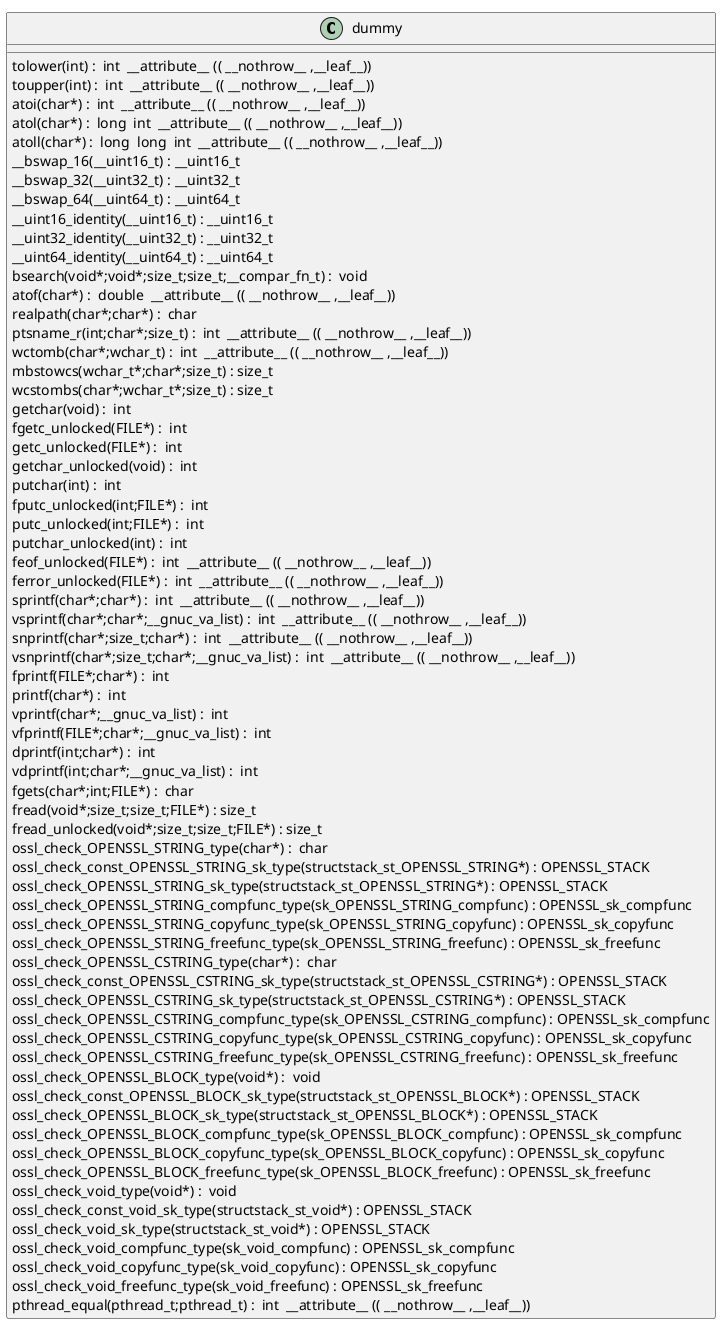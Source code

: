 @startuml
!pragma layout smetana
class dummy {
tolower(int) :  int  __attribute__ (( __nothrow__ ,__leaf__)) [[[./../../.././qc/apps/lib/http_server.c.html#244]]]
toupper(int) :  int  __attribute__ (( __nothrow__ ,__leaf__)) [[[./../../.././qc/apps/lib/http_server.c.html#250]]]
atoi(char*) :  int  __attribute__ (( __nothrow__ ,__leaf__)) [[[./../../.././qc/apps/lib/http_server.c.html#640]]]
atol(char*) :  long  int  __attribute__ (( __nothrow__ ,__leaf__)) [[[./../../.././qc/apps/lib/http_server.c.html#645]]]
atoll(char*) :  long  long  int  __attribute__ (( __nothrow__ ,__leaf__)) [[[./../../.././qc/apps/lib/http_server.c.html#652]]]
__bswap_16(__uint16_t) : __uint16_t [[[./../../.././qc/apps/lib/http_server.c.html#808]]]
__bswap_32(__uint32_t) : __uint32_t [[[./../../.././qc/apps/lib/http_server.c.html#823]]]
__bswap_64(__uint64_t) : __uint64_t [[[./../../.././qc/apps/lib/http_server.c.html#833]]]
__uint16_identity(__uint16_t) : __uint16_t [[[./../../.././qc/apps/lib/http_server.c.html#845]]]
__uint32_identity(__uint32_t) : __uint32_t [[[./../../.././qc/apps/lib/http_server.c.html#851]]]
__uint64_identity(__uint64_t) : __uint64_t [[[./../../.././qc/apps/lib/http_server.c.html#857]]]
bsearch(void*;void*;size_t;size_t;__compar_fn_t) :  void  [[[./../../.././qc/apps/lib/http_server.c.html#1525]]]
atof(char*) :  double  __attribute__ (( __nothrow__ ,__leaf__)) [[[./../../.././qc/apps/lib/http_server.c.html#21980]]]
realpath(char*;char*) :  char  [[[./../../.././qc/apps/lib/http_server.c.html#21980]]]
ptsname_r(int;char*;size_t) :  int  __attribute__ (( __nothrow__ ,__leaf__)) [[[./../../.././qc/apps/lib/http_server.c.html#1]]]
wctomb(char*;wchar_t) :  int  __attribute__ (( __nothrow__ ,__leaf__)) [[[./../../.././qc/apps/lib/http_server.c.html#1]]]
mbstowcs(wchar_t*;char*;size_t) : size_t [[[./../../.././qc/apps/lib/http_server.c.html#1]]]
wcstombs(char*;wchar_t*;size_t) : size_t [[[./../../.././qc/apps/lib/http_server.c.html#1]]]
getchar(void) :  int  [[[./../../.././qc/apps/lib/http_server.c.html#1]]]
fgetc_unlocked(FILE*) :  int  [[[./../../.././qc/apps/lib/http_server.c.html#1]]]
getc_unlocked(FILE*) :  int  [[[./../../.././qc/apps/lib/http_server.c.html#1]]]
getchar_unlocked(void) :  int  [[[./../../.././qc/apps/lib/http_server.c.html#1]]]
putchar(int) :  int  [[[./../../.././qc/apps/lib/http_server.c.html#1]]]
fputc_unlocked(int;FILE*) :  int  [[[./../../.././qc/apps/lib/http_server.c.html#1]]]
putc_unlocked(int;FILE*) :  int  [[[./../../.././qc/apps/lib/http_server.c.html#1]]]
putchar_unlocked(int) :  int  [[[./../../.././qc/apps/lib/http_server.c.html#1]]]
feof_unlocked(FILE*) :  int  __attribute__ (( __nothrow__ ,__leaf__)) [[[./../../.././qc/apps/lib/http_server.c.html#1]]]
ferror_unlocked(FILE*) :  int  __attribute__ (( __nothrow__ ,__leaf__)) [[[./../../.././qc/apps/lib/http_server.c.html#1]]]
sprintf(char*;char*) :  int  __attribute__ (( __nothrow__ ,__leaf__)) [[[./../../.././qc/apps/lib/http_server.c.html#1]]]
vsprintf(char*;char*;__gnuc_va_list) :  int  __attribute__ (( __nothrow__ ,__leaf__)) [[[./../../.././qc/apps/lib/http_server.c.html#1]]]
snprintf(char*;size_t;char*) :  int  __attribute__ (( __nothrow__ ,__leaf__)) [[[./../../.././qc/apps/lib/http_server.c.html#1]]]
vsnprintf(char*;size_t;char*;__gnuc_va_list) :  int  __attribute__ (( __nothrow__ ,__leaf__)) [[[./../../.././qc/apps/lib/http_server.c.html#1]]]
fprintf(FILE*;char*) :  int  [[[./../../.././qc/apps/lib/http_server.c.html#1]]]
printf(char*) :  int  [[[./../../.././qc/apps/lib/http_server.c.html#1]]]
vprintf(char*;__gnuc_va_list) :  int  [[[./../../.././qc/apps/lib/http_server.c.html#1]]]
vfprintf(FILE*;char*;__gnuc_va_list) :  int  [[[./../../.././qc/apps/lib/http_server.c.html#1]]]
dprintf(int;char*) :  int  [[[./../../.././qc/apps/lib/http_server.c.html#1]]]
vdprintf(int;char*;__gnuc_va_list) :  int  [[[./../../.././qc/apps/lib/http_server.c.html#1]]]
fgets(char*;int;FILE*) :  char  [[[./../../.././qc/apps/lib/http_server.c.html#1]]]
fread(void*;size_t;size_t;FILE*) : size_t [[[./../../.././qc/apps/lib/http_server.c.html#1]]]
fread_unlocked(void*;size_t;size_t;FILE*) : size_t [[[./../../.././qc/apps/lib/http_server.c.html#1]]]
ossl_check_OPENSSL_STRING_type(char*) :  char  [[[./../../.././qc/apps/lib/http_server.c.html#1]]]
ossl_check_const_OPENSSL_STRING_sk_type(structstack_st_OPENSSL_STRING*) : OPENSSL_STACK [[[./../../.././qc/apps/lib/http_server.c.html#1]]]
ossl_check_OPENSSL_STRING_sk_type(structstack_st_OPENSSL_STRING*) : OPENSSL_STACK [[[./../../.././qc/apps/lib/http_server.c.html#1]]]
ossl_check_OPENSSL_STRING_compfunc_type(sk_OPENSSL_STRING_compfunc) : OPENSSL_sk_compfunc [[[./../../.././qc/apps/lib/http_server.c.html#1]]]
ossl_check_OPENSSL_STRING_copyfunc_type(sk_OPENSSL_STRING_copyfunc) : OPENSSL_sk_copyfunc [[[./../../.././qc/apps/lib/http_server.c.html#1]]]
ossl_check_OPENSSL_STRING_freefunc_type(sk_OPENSSL_STRING_freefunc) : OPENSSL_sk_freefunc [[[./../../.././qc/apps/lib/http_server.c.html#1]]]
ossl_check_OPENSSL_CSTRING_type(char*) :  char  [[[./../../.././qc/apps/lib/http_server.c.html#1]]]
ossl_check_const_OPENSSL_CSTRING_sk_type(structstack_st_OPENSSL_CSTRING*) : OPENSSL_STACK [[[./../../.././qc/apps/lib/http_server.c.html#1]]]
ossl_check_OPENSSL_CSTRING_sk_type(structstack_st_OPENSSL_CSTRING*) : OPENSSL_STACK [[[./../../.././qc/apps/lib/http_server.c.html#1]]]
ossl_check_OPENSSL_CSTRING_compfunc_type(sk_OPENSSL_CSTRING_compfunc) : OPENSSL_sk_compfunc [[[./../../.././qc/apps/lib/http_server.c.html#1]]]
ossl_check_OPENSSL_CSTRING_copyfunc_type(sk_OPENSSL_CSTRING_copyfunc) : OPENSSL_sk_copyfunc [[[./../../.././qc/apps/lib/http_server.c.html#1]]]
ossl_check_OPENSSL_CSTRING_freefunc_type(sk_OPENSSL_CSTRING_freefunc) : OPENSSL_sk_freefunc [[[./../../.././qc/apps/lib/http_server.c.html#1]]]
ossl_check_OPENSSL_BLOCK_type(void*) :  void  [[[./../../.././qc/apps/lib/http_server.c.html#1]]]
ossl_check_const_OPENSSL_BLOCK_sk_type(structstack_st_OPENSSL_BLOCK*) : OPENSSL_STACK [[[./../../.././qc/apps/lib/http_server.c.html#1]]]
ossl_check_OPENSSL_BLOCK_sk_type(structstack_st_OPENSSL_BLOCK*) : OPENSSL_STACK [[[./../../.././qc/apps/lib/http_server.c.html#1]]]
ossl_check_OPENSSL_BLOCK_compfunc_type(sk_OPENSSL_BLOCK_compfunc) : OPENSSL_sk_compfunc [[[./../../.././qc/apps/lib/http_server.c.html#1]]]
ossl_check_OPENSSL_BLOCK_copyfunc_type(sk_OPENSSL_BLOCK_copyfunc) : OPENSSL_sk_copyfunc [[[./../../.././qc/apps/lib/http_server.c.html#1]]]
ossl_check_OPENSSL_BLOCK_freefunc_type(sk_OPENSSL_BLOCK_freefunc) : OPENSSL_sk_freefunc [[[./../../.././qc/apps/lib/http_server.c.html#1]]]
ossl_check_void_type(void*) :  void  [[[./../../.././qc/apps/lib/http_server.c.html#1]]]
ossl_check_const_void_sk_type(structstack_st_void*) : OPENSSL_STACK [[[./../../.././qc/apps/lib/http_server.c.html#1]]]
ossl_check_void_sk_type(structstack_st_void*) : OPENSSL_STACK [[[./../../.././qc/apps/lib/http_server.c.html#1]]]
ossl_check_void_compfunc_type(sk_void_compfunc) : OPENSSL_sk_compfunc [[[./../../.././qc/apps/lib/http_server.c.html#1]]]
ossl_check_void_copyfunc_type(sk_void_copyfunc) : OPENSSL_sk_copyfunc [[[./../../.././qc/apps/lib/http_server.c.html#1]]]
ossl_check_void_freefunc_type(sk_void_freefunc) : OPENSSL_sk_freefunc [[[./../../.././qc/apps/lib/http_server.c.html#1]]]
pthread_equal(pthread_t;pthread_t) :  int  __attribute__ (( __nothrow__ ,__leaf__)) [[[./../../.././qc/apps/lib/http_server.c.html#1]]]
} 
@enduml
